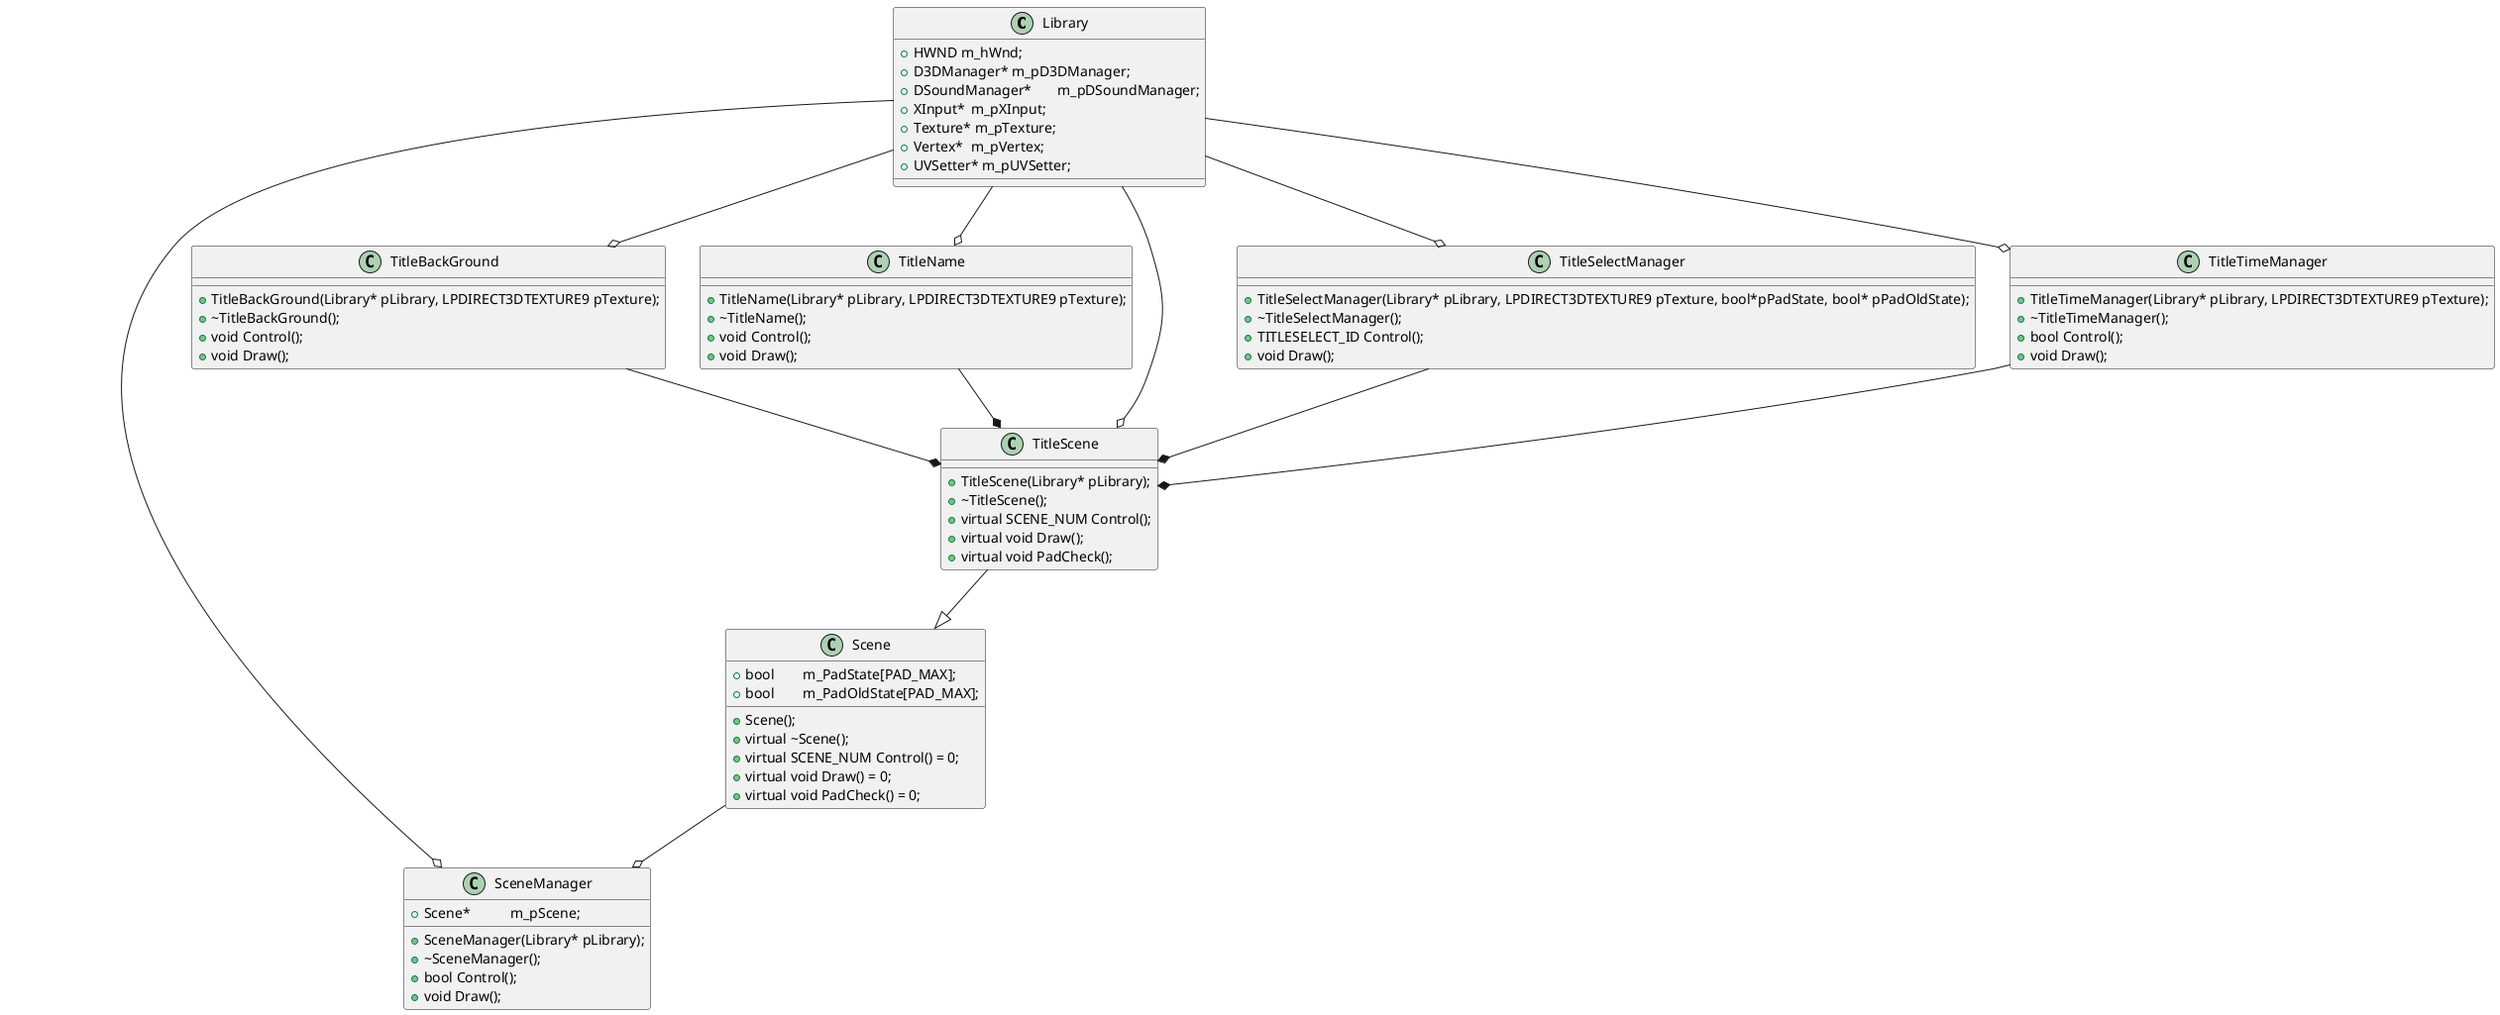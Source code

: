 @startuml
class Library
{
+HWND m_hWnd;
+D3DManager* m_pD3DManager;
+DSoundManager*	m_pDSoundManager;
+XInput*	m_pXInput;
+Texture* m_pTexture;
+Vertex*	m_pVertex;
+UVSetter* m_pUVSetter;
}

class Scene
{
+Scene();
+virtual ~Scene();
+virtual SCENE_NUM Control() = 0;
+virtual void Draw() = 0;
+virtual void PadCheck() = 0;
+bool	m_PadState[PAD_MAX];
+bool	m_PadOldState[PAD_MAX];
}

class SceneManager
{
+SceneManager(Library* pLibrary);
+~SceneManager();
+bool Control();
+void Draw();
+Scene*		m_pScene;
}

class TitleBackGround
{
+TitleBackGround(Library* pLibrary, LPDIRECT3DTEXTURE9 pTexture);
+~TitleBackGround();
+void Control();
+void Draw();
}

class TitleName
{
+TitleName(Library* pLibrary, LPDIRECT3DTEXTURE9 pTexture);
+~TitleName();
+void Control();
+void Draw();
}

class TitleScene
{
+TitleScene(Library* pLibrary);
+~TitleScene();
+virtual SCENE_NUM Control();
+virtual void Draw();
+virtual void PadCheck();
}

class TitleSelectManager
{
+TitleSelectManager(Library* pLibrary, LPDIRECT3DTEXTURE9 pTexture, bool*pPadState, bool* pPadOldState);
+~TitleSelectManager();
+TITLESELECT_ID Control();
+void Draw();
}

class TitleTimeManager
{
+TitleTimeManager(Library* pLibrary, LPDIRECT3DTEXTURE9 pTexture);
+~TitleTimeManager();
+bool Control();
+void Draw();
}

Scene              --o  SceneManager
Library            --o  TitleSelectManager
Library            --o  TitleScene
Library            --o  TitleName
Library            --o  SceneManager
Library            --o  TitleBackGround
Library            --o  TitleTimeManager
TitleBackGround    --*  TitleScene
TitleSelectManager --*  TitleScene
TitleName          --*  TitleScene
TitleTimeManager   --*  TitleScene
TitleScene         --|> Scene
@enduml